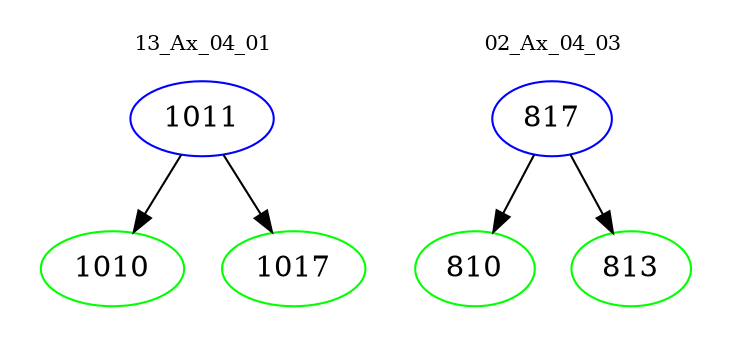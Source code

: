 digraph{
subgraph cluster_0 {
color = white
label = "13_Ax_04_01";
fontsize=10;
T0_1011 [label="1011", color="blue"]
T0_1011 -> T0_1010 [color="black"]
T0_1010 [label="1010", color="green"]
T0_1011 -> T0_1017 [color="black"]
T0_1017 [label="1017", color="green"]
}
subgraph cluster_1 {
color = white
label = "02_Ax_04_03";
fontsize=10;
T1_817 [label="817", color="blue"]
T1_817 -> T1_810 [color="black"]
T1_810 [label="810", color="green"]
T1_817 -> T1_813 [color="black"]
T1_813 [label="813", color="green"]
}
}
